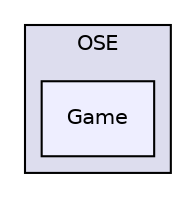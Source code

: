 digraph G {
  compound=true
  node [ fontsize="10", fontname="Helvetica"];
  edge [ labelfontsize="10", labelfontname="Helvetica"];
  subgraph clusterdir_c9573c26b31bdadbaf42093c81dfcb23 {
    graph [ bgcolor="#ddddee", pencolor="black", label="OSE" fontname="Helvetica", fontsize="10", URL="dir_c9573c26b31bdadbaf42093c81dfcb23.html"]
  dir_74b4df46812073acef7aa1b43566caf6 [shape=box, label="Game", style="filled", fillcolor="#eeeeff", pencolor="black", URL="dir_74b4df46812073acef7aa1b43566caf6.html"];
  }
}
